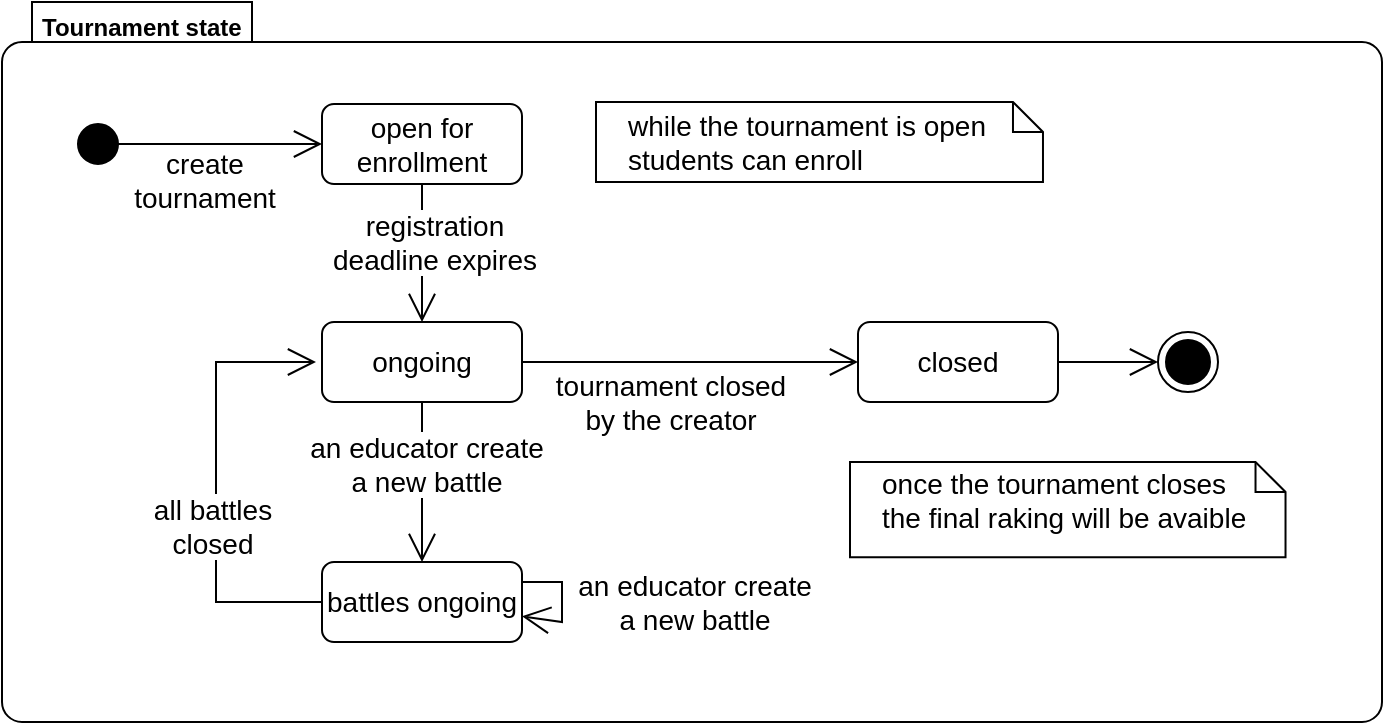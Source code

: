 <mxfile version="22.1.3" type="device" pages="3">
  <diagram id="prtHgNgQTEPvFCAcTncT" name="Tournament state">
    <mxGraphModel dx="1050" dy="574" grid="1" gridSize="10" guides="1" tooltips="1" connect="1" arrows="1" fold="1" page="1" pageScale="1" pageWidth="827" pageHeight="1169" math="0" shadow="0">
      <root>
        <mxCell id="0" />
        <mxCell id="1" parent="0" />
        <mxCell id="QzZqmg8NW2tzm4fwjNTK-6" value="&lt;b style=&quot;font-size: 13px;&quot;&gt;&lt;font style=&quot;font-size: 12px;&quot;&gt;Tournament state&lt;/font&gt;&lt;/b&gt;" style="shape=mxgraph.sysml.compState;align=left;verticalAlign=top;spacingTop=-3;spacingLeft=18;strokeWidth=1;recursiveResize=0;html=1;fontSize=14;" parent="1" vertex="1">
          <mxGeometry x="70" y="160" width="690" height="360" as="geometry" />
        </mxCell>
        <mxCell id="QzZqmg8NW2tzm4fwjNTK-7" value="" style="shape=ellipse;html=1;fillColor=strokeColor;verticalLabelPosition=bottom;labelBackgroundColor=#ffffff;verticalAlign=top;fontSize=14;" parent="QzZqmg8NW2tzm4fwjNTK-6" vertex="1">
          <mxGeometry x="38" y="61" width="20" height="20" as="geometry" />
        </mxCell>
        <mxCell id="QzZqmg8NW2tzm4fwjNTK-8" value="open for enrollment" style="strokeColor=inherit;fillColor=inherit;gradientColor=inherit;shape=rect;html=1;rounded=1;whiteSpace=wrap;align=center;fontSize=14;" parent="QzZqmg8NW2tzm4fwjNTK-6" vertex="1">
          <mxGeometry x="160" y="51" width="100" height="40" as="geometry" />
        </mxCell>
        <mxCell id="QzZqmg8NW2tzm4fwjNTK-9" value="closed" style="strokeColor=inherit;fillColor=inherit;gradientColor=inherit;shape=rect;html=1;rounded=1;whiteSpace=wrap;align=center;fontSize=14;" parent="QzZqmg8NW2tzm4fwjNTK-6" vertex="1">
          <mxGeometry x="428" y="160" width="100" height="40" as="geometry" />
        </mxCell>
        <mxCell id="QzZqmg8NW2tzm4fwjNTK-10" value="" style="strokeColor=inherit;fillColor=inherit;gradientColor=inherit;edgeStyle=none;html=1;endArrow=open;endSize=12;rounded=0;entryX=0;entryY=0.5;entryDx=0;entryDy=0;fontSize=14;" parent="QzZqmg8NW2tzm4fwjNTK-6" source="QzZqmg8NW2tzm4fwjNTK-7" target="QzZqmg8NW2tzm4fwjNTK-8" edge="1">
          <mxGeometry relative="1" as="geometry">
            <mxPoint x="152" y="65" as="targetPoint" />
          </mxGeometry>
        </mxCell>
        <mxCell id="QzZqmg8NW2tzm4fwjNTK-34" value="create&lt;br style=&quot;font-size: 14px;&quot;&gt;tournament" style="edgeLabel;html=1;align=center;verticalAlign=middle;resizable=0;points=[];fontSize=14;" parent="QzZqmg8NW2tzm4fwjNTK-10" vertex="1" connectable="0">
          <mxGeometry x="-0.413" y="-1" relative="1" as="geometry">
            <mxPoint x="13" y="17" as="offset" />
          </mxGeometry>
        </mxCell>
        <mxCell id="QzZqmg8NW2tzm4fwjNTK-11" value="" style="strokeColor=inherit;fillColor=inherit;gradientColor=inherit;edgeStyle=none;html=1;endArrow=open;endSize=12;rounded=0;fontSize=14;" parent="QzZqmg8NW2tzm4fwjNTK-6" source="QzZqmg8NW2tzm4fwjNTK-13" target="QzZqmg8NW2tzm4fwjNTK-9" edge="1">
          <mxGeometry relative="1" as="geometry" />
        </mxCell>
        <mxCell id="QzZqmg8NW2tzm4fwjNTK-38" value="tournament closed&lt;br style=&quot;font-size: 14px;&quot;&gt;by the creator" style="edgeLabel;html=1;align=center;verticalAlign=middle;resizable=0;points=[];fontSize=14;" parent="QzZqmg8NW2tzm4fwjNTK-11" vertex="1" connectable="0">
          <mxGeometry x="-0.3" y="-1" relative="1" as="geometry">
            <mxPoint x="15" y="19" as="offset" />
          </mxGeometry>
        </mxCell>
        <mxCell id="QzZqmg8NW2tzm4fwjNTK-13" value="ongoing" style="strokeColor=inherit;fillColor=inherit;gradientColor=inherit;shape=rect;html=1;rounded=1;whiteSpace=wrap;align=center;fontSize=14;" parent="QzZqmg8NW2tzm4fwjNTK-6" vertex="1">
          <mxGeometry x="160" y="160" width="100" height="40" as="geometry" />
        </mxCell>
        <mxCell id="QzZqmg8NW2tzm4fwjNTK-19" value="" style="strokeColor=inherit;fillColor=inherit;gradientColor=inherit;edgeStyle=none;html=1;endArrow=open;endSize=12;rounded=0;exitX=0.5;exitY=1;exitDx=0;exitDy=0;fontSize=14;" parent="QzZqmg8NW2tzm4fwjNTK-6" source="QzZqmg8NW2tzm4fwjNTK-8" target="QzZqmg8NW2tzm4fwjNTK-13" edge="1">
          <mxGeometry relative="1" as="geometry">
            <mxPoint x="211" y="145" as="sourcePoint" />
            <mxPoint x="411" y="145" as="targetPoint" />
          </mxGeometry>
        </mxCell>
        <mxCell id="QzZqmg8NW2tzm4fwjNTK-39" value="registration &lt;br style=&quot;font-size: 14px;&quot;&gt;deadline expires" style="edgeLabel;html=1;align=center;verticalAlign=middle;resizable=0;points=[];fontSize=14;" parent="QzZqmg8NW2tzm4fwjNTK-19" vertex="1" connectable="0">
          <mxGeometry x="-0.257" y="3" relative="1" as="geometry">
            <mxPoint x="3" y="3" as="offset" />
          </mxGeometry>
        </mxCell>
        <mxCell id="QzZqmg8NW2tzm4fwjNTK-28" value="" style="strokeColor=inherit;fillColor=inherit;gradientColor=inherit;edgeStyle=none;html=1;endArrow=open;endSize=12;rounded=0;exitX=1;exitY=0.5;exitDx=0;exitDy=0;entryX=0;entryY=0.5;entryDx=0;entryDy=0;fontSize=14;" parent="QzZqmg8NW2tzm4fwjNTK-6" source="QzZqmg8NW2tzm4fwjNTK-9" target="QzZqmg8NW2tzm4fwjNTK-3" edge="1">
          <mxGeometry relative="1" as="geometry">
            <mxPoint x="161" y="240" as="sourcePoint" />
            <mxPoint x="277" y="310" as="targetPoint" />
          </mxGeometry>
        </mxCell>
        <mxCell id="QzZqmg8NW2tzm4fwjNTK-3" value="" style="ellipse;html=1;shape=endState;fillColor=strokeColor;fontSize=14;" parent="QzZqmg8NW2tzm4fwjNTK-6" vertex="1">
          <mxGeometry x="578" y="165" width="30" height="30" as="geometry" />
        </mxCell>
        <mxCell id="QzZqmg8NW2tzm4fwjNTK-41" value="" style="group;fontSize=14;" parent="QzZqmg8NW2tzm4fwjNTK-6" vertex="1" connectable="0">
          <mxGeometry x="297" y="50" width="273" height="45" as="geometry" />
        </mxCell>
        <mxCell id="QzZqmg8NW2tzm4fwjNTK-35" value="&lt;div style=&quot;font-size: 14px;&quot;&gt;&lt;br style=&quot;font-size: 14px;&quot;&gt;&lt;/div&gt;" style="shape=note;html=1;size=15;spacingLeft=5;align=left;html=1;overflow=fill;whiteSpace=wrap;align=center;fontSize=14;" parent="QzZqmg8NW2tzm4fwjNTK-41" vertex="1">
          <mxGeometry width="223.49" height="40.003" as="geometry" />
        </mxCell>
        <mxCell id="QzZqmg8NW2tzm4fwjNTK-40" value="while the tournament is open &lt;br style=&quot;font-size: 14px;&quot;&gt;students can enroll" style="text;html=1;align=left;verticalAlign=middle;resizable=0;points=[];autosize=1;strokeColor=none;fillColor=none;fontSize=14;" parent="QzZqmg8NW2tzm4fwjNTK-41" vertex="1">
          <mxGeometry x="14.222" y="-5.002" width="200" height="50" as="geometry" />
        </mxCell>
        <mxCell id="QzZqmg8NW2tzm4fwjNTK-257" value="battles ongoing" style="strokeColor=inherit;fillColor=inherit;gradientColor=inherit;shape=rect;html=1;rounded=1;whiteSpace=wrap;align=center;fontSize=14;" parent="QzZqmg8NW2tzm4fwjNTK-6" vertex="1">
          <mxGeometry x="160" y="280" width="100" height="40" as="geometry" />
        </mxCell>
        <mxCell id="QzZqmg8NW2tzm4fwjNTK-253" value="" style="strokeColor=inherit;fillColor=inherit;gradientColor=inherit;edgeStyle=none;html=1;endArrow=open;endSize=12;rounded=0;fontSize=14;" parent="QzZqmg8NW2tzm4fwjNTK-6" source="QzZqmg8NW2tzm4fwjNTK-13" target="QzZqmg8NW2tzm4fwjNTK-257" edge="1">
          <mxGeometry relative="1" as="geometry">
            <mxPoint x="368" y="150" as="sourcePoint" />
            <mxPoint x="373.614" y="231.0" as="targetPoint" />
          </mxGeometry>
        </mxCell>
        <mxCell id="QzZqmg8NW2tzm4fwjNTK-254" value="an educator create&lt;br style=&quot;font-size: 14px;&quot;&gt;a new battle" style="edgeLabel;html=1;align=center;verticalAlign=middle;resizable=0;points=[];fontSize=14;" parent="QzZqmg8NW2tzm4fwjNTK-253" vertex="1" connectable="0">
          <mxGeometry x="-0.257" y="3" relative="1" as="geometry">
            <mxPoint x="-1" y="1" as="offset" />
          </mxGeometry>
        </mxCell>
        <mxCell id="QzZqmg8NW2tzm4fwjNTK-258" value="" style="strokeColor=inherit;fillColor=inherit;gradientColor=inherit;edgeStyle=orthogonalEdgeStyle;html=1;endArrow=open;endSize=12;rounded=0;exitX=0;exitY=0.5;exitDx=0;exitDy=0;fontSize=14;" parent="QzZqmg8NW2tzm4fwjNTK-6" source="QzZqmg8NW2tzm4fwjNTK-257" edge="1">
          <mxGeometry relative="1" as="geometry">
            <mxPoint x="257" y="238" as="sourcePoint" />
            <mxPoint x="157" y="180" as="targetPoint" />
            <Array as="points">
              <mxPoint x="107" y="300" />
              <mxPoint x="107" y="180" />
              <mxPoint x="157" y="180" />
            </Array>
          </mxGeometry>
        </mxCell>
        <mxCell id="QzZqmg8NW2tzm4fwjNTK-259" value="all battles &lt;br style=&quot;font-size: 14px;&quot;&gt;closed" style="edgeLabel;html=1;align=center;verticalAlign=middle;resizable=0;points=[];fontSize=14;" parent="QzZqmg8NW2tzm4fwjNTK-258" vertex="1" connectable="0">
          <mxGeometry x="-0.257" y="3" relative="1" as="geometry">
            <mxPoint x="1" y="-8" as="offset" />
          </mxGeometry>
        </mxCell>
        <mxCell id="QzZqmg8NW2tzm4fwjNTK-261" value="" style="strokeColor=inherit;fillColor=inherit;gradientColor=inherit;edgeStyle=none;html=1;endArrow=open;endSize=12;rounded=0;exitX=1;exitY=0.25;exitDx=0;exitDy=0;fontSize=14;" parent="QzZqmg8NW2tzm4fwjNTK-6" source="QzZqmg8NW2tzm4fwjNTK-257" target="QzZqmg8NW2tzm4fwjNTK-257" edge="1">
          <mxGeometry relative="1" as="geometry">
            <mxPoint x="220" y="210" as="sourcePoint" />
            <mxPoint x="220" y="290" as="targetPoint" />
          </mxGeometry>
        </mxCell>
        <mxCell id="QzZqmg8NW2tzm4fwjNTK-262" value="an educator create&lt;br style=&quot;font-size: 14px;&quot;&gt;a new battle" style="edgeLabel;html=1;align=center;verticalAlign=middle;resizable=0;points=[];fontSize=14;" parent="QzZqmg8NW2tzm4fwjNTK-261" vertex="1" connectable="0">
          <mxGeometry x="-0.257" y="3" relative="1" as="geometry">
            <mxPoint x="63" y="7" as="offset" />
          </mxGeometry>
        </mxCell>
        <mxCell id="QzZqmg8NW2tzm4fwjNTK-263" value="" style="group;fontSize=14;" parent="QzZqmg8NW2tzm4fwjNTK-6" vertex="1" connectable="0">
          <mxGeometry x="424" y="230" width="266" height="53.57" as="geometry" />
        </mxCell>
        <mxCell id="QzZqmg8NW2tzm4fwjNTK-264" value="&lt;div style=&quot;font-size: 14px;&quot;&gt;&lt;br style=&quot;font-size: 14px;&quot;&gt;&lt;/div&gt;" style="shape=note;html=1;size=15;spacingLeft=5;align=left;html=1;overflow=fill;whiteSpace=wrap;align=center;fontSize=14;" parent="QzZqmg8NW2tzm4fwjNTK-263" vertex="1">
          <mxGeometry width="217.76" height="47.621" as="geometry" />
        </mxCell>
        <mxCell id="QzZqmg8NW2tzm4fwjNTK-265" value="once the tournament closes&lt;br style=&quot;font-size: 14px;&quot;&gt;the final raking will be avaible" style="text;html=1;align=left;verticalAlign=middle;resizable=0;points=[];autosize=1;strokeColor=none;fillColor=none;fontSize=14;" parent="QzZqmg8NW2tzm4fwjNTK-263" vertex="1">
          <mxGeometry x="13.857" y="-5.954" width="210" height="50" as="geometry" />
        </mxCell>
      </root>
    </mxGraphModel>
  </diagram>
  <diagram id="L0W9DJLGTUrZlmKfwZZK" name="Battle state">
    <mxGraphModel dx="1050" dy="574" grid="1" gridSize="10" guides="1" tooltips="1" connect="1" arrows="1" fold="1" page="1" pageScale="1" pageWidth="827" pageHeight="1169" math="0" shadow="0">
      <root>
        <mxCell id="0" />
        <mxCell id="1" parent="0" />
        <mxCell id="1IutzrgHYRoky5YD23-f-1" value="&lt;b style=&quot;font-size: 14px;&quot;&gt;&lt;font style=&quot;font-size: 14px;&quot;&gt;Battle state&lt;/font&gt;&lt;/b&gt;" style="shape=mxgraph.sysml.compState;align=left;verticalAlign=top;spacingTop=-3;spacingLeft=18;strokeWidth=1;recursiveResize=0;html=1;fontSize=14;" parent="1" vertex="1">
          <mxGeometry x="177" y="145" width="841" height="615" as="geometry" />
        </mxCell>
        <mxCell id="1IutzrgHYRoky5YD23-f-2" value="" style="shape=ellipse;html=1;fillColor=strokeColor;verticalLabelPosition=bottom;labelBackgroundColor=#ffffff;verticalAlign=top;fontSize=14;" parent="1IutzrgHYRoky5YD23-f-1" vertex="1">
          <mxGeometry x="30" y="145" width="20" height="20" as="geometry" />
        </mxCell>
        <mxCell id="1IutzrgHYRoky5YD23-f-3" value="open for enrollment" style="strokeColor=inherit;fillColor=inherit;gradientColor=inherit;shape=rect;html=1;rounded=1;whiteSpace=wrap;align=center;fontSize=14;" parent="1IutzrgHYRoky5YD23-f-1" vertex="1">
          <mxGeometry x="126" y="135" width="100" height="40" as="geometry" />
        </mxCell>
        <mxCell id="1IutzrgHYRoky5YD23-f-4" value="submissions closed" style="strokeColor=inherit;fillColor=inherit;gradientColor=inherit;shape=rect;html=1;rounded=1;whiteSpace=wrap;align=center;fontSize=14;" parent="1IutzrgHYRoky5YD23-f-1" vertex="1">
          <mxGeometry x="623.92" y="244" width="100" height="40" as="geometry" />
        </mxCell>
        <mxCell id="1IutzrgHYRoky5YD23-f-5" value="" style="strokeColor=inherit;fillColor=inherit;gradientColor=inherit;edgeStyle=none;html=1;endArrow=open;endSize=12;rounded=0;fontSize=14;" parent="1IutzrgHYRoky5YD23-f-1" source="1IutzrgHYRoky5YD23-f-2" target="1IutzrgHYRoky5YD23-f-3" edge="1">
          <mxGeometry relative="1" as="geometry" />
        </mxCell>
        <mxCell id="1IutzrgHYRoky5YD23-f-6" value="create&lt;br style=&quot;font-size: 14px;&quot;&gt;battle" style="edgeLabel;html=1;align=center;verticalAlign=middle;resizable=0;points=[];fontSize=14;" parent="1IutzrgHYRoky5YD23-f-5" vertex="1" connectable="0">
          <mxGeometry x="-0.413" y="-1" relative="1" as="geometry">
            <mxPoint x="13" y="17" as="offset" />
          </mxGeometry>
        </mxCell>
        <mxCell id="1IutzrgHYRoky5YD23-f-7" value="" style="strokeColor=inherit;fillColor=inherit;gradientColor=inherit;edgeStyle=none;html=1;endArrow=open;endSize=12;rounded=0;fontSize=14;" parent="1IutzrgHYRoky5YD23-f-1" source="1IutzrgHYRoky5YD23-f-9" target="1IutzrgHYRoky5YD23-f-4" edge="1">
          <mxGeometry relative="1" as="geometry" />
        </mxCell>
        <mxCell id="1IutzrgHYRoky5YD23-f-8" value="final submission&lt;br style=&quot;font-size: 14px;&quot;&gt;deadline expires" style="edgeLabel;html=1;align=center;verticalAlign=middle;resizable=0;points=[];fontSize=14;" parent="1IutzrgHYRoky5YD23-f-7" vertex="1" connectable="0">
          <mxGeometry x="-0.3" y="-1" relative="1" as="geometry">
            <mxPoint x="10" y="19" as="offset" />
          </mxGeometry>
        </mxCell>
        <mxCell id="1IutzrgHYRoky5YD23-f-9" value="ongoing" style="strokeColor=inherit;fillColor=inherit;gradientColor=inherit;shape=rect;html=1;rounded=1;whiteSpace=wrap;align=center;fontSize=14;" parent="1IutzrgHYRoky5YD23-f-1" vertex="1">
          <mxGeometry x="379.92" y="244" width="100" height="40" as="geometry" />
        </mxCell>
        <mxCell id="1IutzrgHYRoky5YD23-f-10" value="" style="strokeColor=inherit;fillColor=inherit;gradientColor=inherit;edgeStyle=none;html=1;endArrow=open;endSize=12;rounded=0;exitX=1;exitY=0.5;exitDx=0;exitDy=0;entryX=0;entryY=0.5;entryDx=0;entryDy=0;fontSize=14;" parent="1IutzrgHYRoky5YD23-f-1" source="1IutzrgHYRoky5YD23-f-3" target="1IutzrgHYRoky5YD23-f-31" edge="1">
          <mxGeometry relative="1" as="geometry">
            <mxPoint x="210" y="165" as="sourcePoint" />
            <mxPoint x="410" y="165" as="targetPoint" />
          </mxGeometry>
        </mxCell>
        <mxCell id="1IutzrgHYRoky5YD23-f-11" value="registration &lt;br style=&quot;font-size: 14px;&quot;&gt;deadline&lt;br style=&quot;font-size: 14px;&quot;&gt;expires" style="edgeLabel;html=1;align=center;verticalAlign=middle;resizable=0;points=[];fontSize=14;" parent="1IutzrgHYRoky5YD23-f-10" vertex="1" connectable="0">
          <mxGeometry x="-0.257" y="3" relative="1" as="geometry">
            <mxPoint x="3" y="29" as="offset" />
          </mxGeometry>
        </mxCell>
        <mxCell id="1IutzrgHYRoky5YD23-f-12" value="" style="strokeColor=inherit;fillColor=inherit;gradientColor=inherit;edgeStyle=none;html=1;endArrow=open;endSize=12;rounded=0;exitX=1;exitY=0.5;exitDx=0;exitDy=0;entryX=0;entryY=0.5;entryDx=0;entryDy=0;fontSize=14;" parent="1IutzrgHYRoky5YD23-f-1" source="1IutzrgHYRoky5YD23-f-25" target="1IutzrgHYRoky5YD23-f-13" edge="1">
          <mxGeometry relative="1" as="geometry">
            <mxPoint x="320.92" y="193" as="sourcePoint" />
            <mxPoint x="436.92" y="263" as="targetPoint" />
          </mxGeometry>
        </mxCell>
        <mxCell id="1IutzrgHYRoky5YD23-f-13" value="" style="ellipse;html=1;shape=endState;fillColor=strokeColor;fontSize=14;" parent="1IutzrgHYRoky5YD23-f-1" vertex="1">
          <mxGeometry x="771" y="536" width="30" height="30" as="geometry" />
        </mxCell>
        <mxCell id="1IutzrgHYRoky5YD23-f-14" value="" style="group;fontSize=14;" parent="1IutzrgHYRoky5YD23-f-1" vertex="1" connectable="0">
          <mxGeometry x="86" y="62" width="314" height="48" as="geometry" />
        </mxCell>
        <mxCell id="1IutzrgHYRoky5YD23-f-15" value="&lt;div style=&quot;font-size: 14px;&quot;&gt;&lt;br style=&quot;font-size: 14px;&quot;&gt;&lt;/div&gt;" style="shape=note;html=1;size=15;spacingLeft=5;align=left;html=1;overflow=fill;whiteSpace=wrap;align=center;container=0;fontSize=14;" parent="1IutzrgHYRoky5YD23-f-14" vertex="1">
          <mxGeometry width="248.803" height="47.682" as="geometry" />
        </mxCell>
        <mxCell id="1IutzrgHYRoky5YD23-f-16" value="while the battle is open students &lt;br style=&quot;font-size: 14px;&quot;&gt;can enroll into it by forming teams" style="text;html=1;align=left;verticalAlign=middle;resizable=1;points=[];autosize=1;strokeColor=none;fillColor=none;container=0;movable=1;rotatable=1;deletable=1;editable=1;locked=0;connectable=1;fontSize=14;" parent="1IutzrgHYRoky5YD23-f-14" vertex="1">
          <mxGeometry x="7.593" y="0.318" width="281.895" height="47.682" as="geometry" />
        </mxCell>
        <mxCell id="1IutzrgHYRoky5YD23-f-17" value="" style="group;fontSize=14;" parent="1IutzrgHYRoky5YD23-f-1" vertex="1" connectable="0">
          <mxGeometry x="34" y="290" width="270" height="90" as="geometry" />
        </mxCell>
        <mxCell id="1IutzrgHYRoky5YD23-f-18" value="&lt;div style=&quot;font-size: 14px;&quot;&gt;&lt;br style=&quot;font-size: 14px;&quot;&gt;&lt;/div&gt;" style="shape=note;html=1;size=15;spacingLeft=5;align=left;html=1;overflow=fill;whiteSpace=wrap;align=center;container=0;fontSize=14;" parent="1IutzrgHYRoky5YD23-f-17" vertex="1">
          <mxGeometry width="220" height="90" as="geometry" />
        </mxCell>
        <mxCell id="1IutzrgHYRoky5YD23-f-19" value="while the battle is ongoing &lt;br&gt;students can submit their &lt;br&gt;solution&amp;nbsp;as many &lt;br style=&quot;font-size: 14px;&quot;&gt;times as they want" style="text;html=1;align=left;verticalAlign=middle;resizable=1;points=[];autosize=1;strokeColor=none;fillColor=none;container=0;movable=1;rotatable=1;deletable=1;editable=1;locked=0;connectable=1;fontSize=14;" parent="1IutzrgHYRoky5YD23-f-17" vertex="1">
          <mxGeometry x="10" y="5" width="180" height="80" as="geometry" />
        </mxCell>
        <mxCell id="1IutzrgHYRoky5YD23-f-20" value="automatic evaluation" style="strokeColor=inherit;fillColor=inherit;gradientColor=inherit;shape=rect;html=1;rounded=1;whiteSpace=wrap;align=center;fontSize=14;" parent="1IutzrgHYRoky5YD23-f-1" vertex="1">
          <mxGeometry x="378.92" y="384" width="100" height="40" as="geometry" />
        </mxCell>
        <mxCell id="1IutzrgHYRoky5YD23-f-21" value="" style="strokeColor=inherit;fillColor=inherit;gradientColor=inherit;edgeStyle=none;html=1;endArrow=open;endSize=12;rounded=0;exitX=0.5;exitY=1;exitDx=0;exitDy=0;fontSize=14;" parent="1IutzrgHYRoky5YD23-f-1" source="1IutzrgHYRoky5YD23-f-9" target="1IutzrgHYRoky5YD23-f-20" edge="1">
          <mxGeometry relative="1" as="geometry">
            <mxPoint x="238.92" y="93" as="sourcePoint" />
            <mxPoint x="325.92" y="93" as="targetPoint" />
          </mxGeometry>
        </mxCell>
        <mxCell id="1IutzrgHYRoky5YD23-f-22" value="new push on a &lt;br style=&quot;font-size: 14px;&quot;&gt;GitHub repository &lt;br style=&quot;font-size: 14px;&quot;&gt;of a team" style="edgeLabel;html=1;align=center;verticalAlign=middle;resizable=0;points=[];fontSize=14;" parent="1IutzrgHYRoky5YD23-f-21" vertex="1" connectable="0">
          <mxGeometry x="-0.19" y="-1" relative="1" as="geometry">
            <mxPoint as="offset" />
          </mxGeometry>
        </mxCell>
        <mxCell id="1IutzrgHYRoky5YD23-f-23" value="" style="strokeColor=inherit;fillColor=inherit;gradientColor=inherit;edgeStyle=orthogonalEdgeStyle;html=1;endArrow=open;endSize=12;rounded=0;exitX=0;exitY=0.5;exitDx=0;exitDy=0;entryX=0;entryY=0.5;entryDx=0;entryDy=0;fontSize=14;" parent="1IutzrgHYRoky5YD23-f-1" source="1IutzrgHYRoky5YD23-f-20" target="1IutzrgHYRoky5YD23-f-9" edge="1">
          <mxGeometry relative="1" as="geometry">
            <mxPoint x="738.92" y="223" as="sourcePoint" />
            <mxPoint x="738.92" y="353" as="targetPoint" />
            <Array as="points">
              <mxPoint x="340" y="404" />
              <mxPoint x="340" y="264" />
            </Array>
          </mxGeometry>
        </mxCell>
        <mxCell id="1IutzrgHYRoky5YD23-f-24" value="ranking &lt;br style=&quot;font-size: 14px;&quot;&gt;updated" style="edgeLabel;html=1;align=center;verticalAlign=middle;resizable=0;points=[];fontSize=14;" parent="1IutzrgHYRoky5YD23-f-23" vertex="1" connectable="0">
          <mxGeometry x="-0.19" y="-1" relative="1" as="geometry">
            <mxPoint x="-1" as="offset" />
          </mxGeometry>
        </mxCell>
        <mxCell id="1IutzrgHYRoky5YD23-f-25" value="closed" style="strokeColor=inherit;fillColor=inherit;gradientColor=inherit;shape=rect;html=1;rounded=1;whiteSpace=wrap;align=center;fontSize=14;" parent="1IutzrgHYRoky5YD23-f-1" vertex="1">
          <mxGeometry x="627.92" y="531" width="100" height="40" as="geometry" />
        </mxCell>
        <mxCell id="1IutzrgHYRoky5YD23-f-26" value="manual evaluation" style="strokeColor=inherit;fillColor=inherit;gradientColor=inherit;shape=rect;html=1;rounded=1;whiteSpace=wrap;align=center;fontSize=14;" parent="1IutzrgHYRoky5YD23-f-1" vertex="1">
          <mxGeometry x="629.92" y="381" width="90" height="40" as="geometry" />
        </mxCell>
        <mxCell id="1IutzrgHYRoky5YD23-f-27" value="" style="strokeColor=inherit;fillColor=inherit;gradientColor=inherit;edgeStyle=none;html=1;endArrow=open;endSize=12;rounded=0;entryX=0.5;entryY=0;entryDx=0;entryDy=0;fontSize=14;" parent="1IutzrgHYRoky5YD23-f-1" source="1IutzrgHYRoky5YD23-f-4" target="1IutzrgHYRoky5YD23-f-26" edge="1">
          <mxGeometry relative="1" as="geometry">
            <mxPoint x="1018.92" y="213" as="sourcePoint" />
            <mxPoint x="1098.92" y="213" as="targetPoint" />
          </mxGeometry>
        </mxCell>
        <mxCell id="1IutzrgHYRoky5YD23-f-28" value="consolidation&lt;br style=&quot;font-size: 14px;&quot;&gt;stage open" style="edgeLabel;html=1;align=center;verticalAlign=middle;resizable=0;points=[];fontSize=14;" parent="1IutzrgHYRoky5YD23-f-27" vertex="1" connectable="0">
          <mxGeometry x="-0.086" y="3" relative="1" as="geometry">
            <mxPoint x="-3" y="-6" as="offset" />
          </mxGeometry>
        </mxCell>
        <mxCell id="1IutzrgHYRoky5YD23-f-29" value="" style="strokeColor=inherit;fillColor=inherit;gradientColor=inherit;edgeStyle=none;html=1;endArrow=open;endSize=12;rounded=0;fontSize=14;" parent="1IutzrgHYRoky5YD23-f-1" source="1IutzrgHYRoky5YD23-f-26" target="1IutzrgHYRoky5YD23-f-25" edge="1">
          <mxGeometry relative="1" as="geometry">
            <mxPoint x="920.92" y="263" as="sourcePoint" />
            <mxPoint x="1000.92" y="263" as="targetPoint" />
          </mxGeometry>
        </mxCell>
        <mxCell id="1IutzrgHYRoky5YD23-f-30" value="consolidation stage &lt;br style=&quot;font-size: 14px;&quot;&gt;closed by the educator" style="edgeLabel;html=1;align=center;verticalAlign=middle;resizable=0;points=[];fontSize=14;" parent="1IutzrgHYRoky5YD23-f-29" vertex="1" connectable="0">
          <mxGeometry x="0.039" y="1" relative="1" as="geometry">
            <mxPoint x="-5" y="-6" as="offset" />
          </mxGeometry>
        </mxCell>
        <mxCell id="1IutzrgHYRoky5YD23-f-31" value="GitHub repository created" style="strokeColor=inherit;fillColor=inherit;gradientColor=inherit;shape=rect;html=1;rounded=1;whiteSpace=wrap;align=center;fontSize=14;" parent="1IutzrgHYRoky5YD23-f-1" vertex="1">
          <mxGeometry x="353" y="135" width="150" height="40" as="geometry" />
        </mxCell>
        <mxCell id="1IutzrgHYRoky5YD23-f-32" value="" style="strokeColor=inherit;fillColor=inherit;gradientColor=inherit;edgeStyle=none;html=1;endArrow=open;endSize=12;rounded=0;exitX=0.5;exitY=1;exitDx=0;exitDy=0;fontSize=14;" parent="1IutzrgHYRoky5YD23-f-1" source="1IutzrgHYRoky5YD23-f-31" target="1IutzrgHYRoky5YD23-f-9" edge="1">
          <mxGeometry relative="1" as="geometry">
            <mxPoint x="430" y="271" as="sourcePoint" />
            <mxPoint x="560" y="271" as="targetPoint" />
          </mxGeometry>
        </mxCell>
        <mxCell id="1IutzrgHYRoky5YD23-f-33" value="" style="group;fontSize=14;" parent="1IutzrgHYRoky5YD23-f-1" vertex="1" connectable="0">
          <mxGeometry x="241" y="525" width="308" height="60" as="geometry" />
        </mxCell>
        <mxCell id="1IutzrgHYRoky5YD23-f-34" value="" style="group;fontSize=14;" parent="1IutzrgHYRoky5YD23-f-33" vertex="1" connectable="0">
          <mxGeometry width="308" height="60" as="geometry" />
        </mxCell>
        <mxCell id="1IutzrgHYRoky5YD23-f-35" value="" style="group;fontSize=14;" parent="1IutzrgHYRoky5YD23-f-34" vertex="1" connectable="0">
          <mxGeometry width="308" height="47.595" as="geometry" />
        </mxCell>
        <mxCell id="1IutzrgHYRoky5YD23-f-36" value="&lt;div style=&quot;font-size: 14px;&quot;&gt;&lt;br style=&quot;font-size: 14px;&quot;&gt;&lt;/div&gt;" style="shape=note;html=1;size=15;spacingLeft=5;align=left;html=1;overflow=fill;whiteSpace=wrap;align=center;container=0;fontSize=14;" parent="1IutzrgHYRoky5YD23-f-35" vertex="1">
          <mxGeometry width="260.615" height="45.57" as="geometry" />
        </mxCell>
        <mxCell id="1IutzrgHYRoky5YD23-f-37" value="once the battle is closed, then the &lt;br style=&quot;font-size: 14px;&quot;&gt;final rank is available" style="text;html=1;align=left;verticalAlign=middle;resizable=1;points=[];autosize=1;strokeColor=none;fillColor=none;container=0;movable=1;rotatable=1;deletable=1;editable=1;locked=0;connectable=1;fontSize=14;" parent="1IutzrgHYRoky5YD23-f-35" vertex="1">
          <mxGeometry x="11.846" y="-2.405" width="272.462" height="50.0" as="geometry" />
        </mxCell>
      </root>
    </mxGraphModel>
  </diagram>
  <diagram id="VGNdj7gU6Lu7dtuCTztt" name="Team state">
    <mxGraphModel dx="1050" dy="574" grid="1" gridSize="10" guides="1" tooltips="1" connect="1" arrows="1" fold="1" page="1" pageScale="1" pageWidth="827" pageHeight="1169" math="0" shadow="0">
      <root>
        <mxCell id="0" />
        <mxCell id="1" parent="0" />
        <mxCell id="yn-o7t3Jd1Tox3lvb3To-1" value="&lt;b style=&quot;font-size: 14px;&quot;&gt;&lt;font style=&quot;font-size: 14px;&quot;&gt;Team state&lt;/font&gt;&lt;/b&gt;" style="shape=mxgraph.sysml.compState;align=left;verticalAlign=top;spacingTop=-3;spacingLeft=18;strokeWidth=1;recursiveResize=0;html=1;fontSize=14;" parent="1" vertex="1">
          <mxGeometry x="153" y="124" width="892" height="530" as="geometry" />
        </mxCell>
        <mxCell id="yn-o7t3Jd1Tox3lvb3To-2" value="" style="shape=ellipse;html=1;fillColor=strokeColor;verticalLabelPosition=bottom;labelBackgroundColor=#ffffff;verticalAlign=top;fontSize=14;" parent="yn-o7t3Jd1Tox3lvb3To-1" vertex="1">
          <mxGeometry x="30" y="245" width="20" height="20" as="geometry" />
        </mxCell>
        <mxCell id="yn-o7t3Jd1Tox3lvb3To-3" value="waiting for response" style="strokeColor=inherit;fillColor=inherit;gradientColor=inherit;shape=rect;html=1;rounded=1;whiteSpace=wrap;align=center;fontSize=14;" parent="yn-o7t3Jd1Tox3lvb3To-1" vertex="1">
          <mxGeometry x="274" y="121" width="100" height="40" as="geometry" />
        </mxCell>
        <mxCell id="yn-o7t3Jd1Tox3lvb3To-4" value="" style="strokeColor=inherit;fillColor=inherit;gradientColor=inherit;edgeStyle=none;html=1;endArrow=open;endSize=12;rounded=0;entryX=0;entryY=0.5;entryDx=0;entryDy=0;fontSize=14;" parent="yn-o7t3Jd1Tox3lvb3To-1" source="yn-o7t3Jd1Tox3lvb3To-2" target="yn-o7t3Jd1Tox3lvb3To-16" edge="1">
          <mxGeometry relative="1" as="geometry">
            <mxPoint x="140" y="251" as="targetPoint" />
          </mxGeometry>
        </mxCell>
        <mxCell id="yn-o7t3Jd1Tox3lvb3To-5" value="create team" style="edgeLabel;html=1;align=center;verticalAlign=middle;resizable=0;points=[];fontSize=14;" parent="yn-o7t3Jd1Tox3lvb3To-4" vertex="1" connectable="0">
          <mxGeometry x="0.201" y="-1" relative="1" as="geometry">
            <mxPoint x="-15" y="11" as="offset" />
          </mxGeometry>
        </mxCell>
        <mxCell id="yn-o7t3Jd1Tox3lvb3To-6" value="&lt;font style=&quot;font-size: 14px;&quot;&gt;team complete&lt;/font&gt;" style="strokeColor=inherit;fillColor=inherit;gradientColor=inherit;shape=rect;html=1;rounded=1;whiteSpace=wrap;align=center;fontSize=14;" parent="yn-o7t3Jd1Tox3lvb3To-1" vertex="1">
          <mxGeometry x="612" y="70" width="110" height="40" as="geometry" />
        </mxCell>
        <mxCell id="yn-o7t3Jd1Tox3lvb3To-7" value="" style="ellipse;html=1;shape=endState;fillColor=strokeColor;fontSize=14;" parent="yn-o7t3Jd1Tox3lvb3To-1" vertex="1">
          <mxGeometry x="770" y="75" width="30" height="30" as="geometry" />
        </mxCell>
        <mxCell id="yn-o7t3Jd1Tox3lvb3To-8" value="" style="html=1;elbow=vertical;align=left;endArrow=open;rounded=0;labelBackgroundColor=none;verticalAlign=bottom;endSize=12;entryX=0.5;entryY=0;entryDx=0;entryDy=0;exitX=1;exitY=0.5;exitDx=0;exitDy=0;fontSize=14;edgeStyle=orthogonalEdgeStyle;" parent="yn-o7t3Jd1Tox3lvb3To-1" source="yn-o7t3Jd1Tox3lvb3To-3" target="yn-o7t3Jd1Tox3lvb3To-13" edge="1">
          <mxGeometry relative="1" as="geometry">
            <mxPoint x="603.62" y="427.52" as="targetPoint" />
            <mxPoint x="425.081" y="335.0" as="sourcePoint" />
          </mxGeometry>
        </mxCell>
        <mxCell id="yn-o7t3Jd1Tox3lvb3To-9" value="battle registration &lt;br style=&quot;font-size: 14px;&quot;&gt;deadline expires" style="edgeLabel;html=1;align=center;verticalAlign=middle;resizable=0;points=[];fontSize=14;" parent="yn-o7t3Jd1Tox3lvb3To-8" vertex="1" connectable="0">
          <mxGeometry x="0.119" relative="1" as="geometry">
            <mxPoint y="13" as="offset" />
          </mxGeometry>
        </mxCell>
        <mxCell id="yn-o7t3Jd1Tox3lvb3To-10" value="" style="strokeColor=inherit;fillColor=inherit;gradientColor=inherit;edgeStyle=none;html=1;endArrow=open;endSize=12;rounded=0;exitX=1;exitY=0.5;exitDx=0;exitDy=0;entryX=0;entryY=0.5;entryDx=0;entryDy=0;fontSize=14;" parent="yn-o7t3Jd1Tox3lvb3To-1" source="yn-o7t3Jd1Tox3lvb3To-6" target="yn-o7t3Jd1Tox3lvb3To-7" edge="1">
          <mxGeometry relative="1" as="geometry">
            <mxPoint x="659.62" y="300" as="sourcePoint" />
            <mxPoint x="660.62" y="368" as="targetPoint" />
          </mxGeometry>
        </mxCell>
        <mxCell id="yn-o7t3Jd1Tox3lvb3To-11" value="" style="html=1;elbow=vertical;align=right;endArrow=open;rounded=0;labelBackgroundColor=none;endSize=12;edgeStyle=orthogonalEdgeStyle;exitX=0.5;exitY=1;exitDx=0;exitDy=0;entryX=0;entryY=0.5;entryDx=0;entryDy=0;fontSize=14;" parent="yn-o7t3Jd1Tox3lvb3To-1" source="yn-o7t3Jd1Tox3lvb3To-16" target="yn-o7t3Jd1Tox3lvb3To-26" edge="1">
          <mxGeometry relative="1" as="geometry">
            <mxPoint x="599.12" y="221.0" as="targetPoint" />
            <mxPoint x="482.62" y="211" as="sourcePoint" />
          </mxGeometry>
        </mxCell>
        <mxCell id="yn-o7t3Jd1Tox3lvb3To-12" value="creator eliminate &lt;br style=&quot;font-size: 14px;&quot;&gt;the team" style="edgeLabel;html=1;align=center;verticalAlign=middle;resizable=0;points=[];fontSize=14;" parent="yn-o7t3Jd1Tox3lvb3To-11" vertex="1" connectable="0">
          <mxGeometry x="0.455" y="-1" relative="1" as="geometry">
            <mxPoint x="-42" y="17" as="offset" />
          </mxGeometry>
        </mxCell>
        <mxCell id="yn-o7t3Jd1Tox3lvb3To-13" value="team formation closed" style="strokeColor=inherit;fillColor=inherit;gradientColor=inherit;shape=rect;html=1;rounded=1;whiteSpace=wrap;align=center;fontSize=14;" parent="yn-o7t3Jd1Tox3lvb3To-1" vertex="1">
          <mxGeometry x="390" y="317" width="120" height="40" as="geometry" />
        </mxCell>
        <mxCell id="yn-o7t3Jd1Tox3lvb3To-14" value="" style="edgeStyle=elbowEdgeStyle;html=1;elbow=horizontal;align=right;verticalAlign=bottom;rounded=0;labelBackgroundColor=none;endArrow=open;endSize=12;exitX=0.5;exitY=0;exitDx=0;exitDy=0;entryX=0;entryY=0.5;entryDx=0;entryDy=0;fontSize=14;" parent="yn-o7t3Jd1Tox3lvb3To-1" source="yn-o7t3Jd1Tox3lvb3To-16" target="yn-o7t3Jd1Tox3lvb3To-3" edge="1">
          <mxGeometry relative="1" as="geometry">
            <mxPoint x="155" y="236" as="sourcePoint" />
            <mxPoint x="277.38" y="141" as="targetPoint" />
            <Array as="points">
              <mxPoint x="190" y="190" />
            </Array>
          </mxGeometry>
        </mxCell>
        <mxCell id="yn-o7t3Jd1Tox3lvb3To-15" value="creator sends&lt;br style=&quot;font-size: 14px;&quot;&gt;invitations" style="edgeLabel;html=1;align=center;verticalAlign=middle;resizable=0;points=[];fontSize=14;" parent="yn-o7t3Jd1Tox3lvb3To-14" vertex="1" connectable="0">
          <mxGeometry x="0.656" relative="1" as="geometry">
            <mxPoint x="-53" y="40" as="offset" />
          </mxGeometry>
        </mxCell>
        <mxCell id="yn-o7t3Jd1Tox3lvb3To-16" value="team formation opens" style="strokeColor=inherit;fillColor=inherit;gradientColor=inherit;shape=rect;html=1;rounded=1;whiteSpace=wrap;align=center;fontSize=14;" parent="yn-o7t3Jd1Tox3lvb3To-1" vertex="1">
          <mxGeometry x="140" y="231" width="130" height="49" as="geometry" />
        </mxCell>
        <mxCell id="yn-o7t3Jd1Tox3lvb3To-17" value="" style="html=1;elbow=vertical;align=left;endArrow=open;rounded=0;labelBackgroundColor=none;verticalAlign=bottom;endSize=12;exitX=0.5;exitY=0;exitDx=0;exitDy=0;fontSize=14;" parent="yn-o7t3Jd1Tox3lvb3To-1" source="yn-o7t3Jd1Tox3lvb3To-3" target="yn-o7t3Jd1Tox3lvb3To-6" edge="1">
          <mxGeometry relative="1" as="geometry">
            <mxPoint x="436" y="481" as="targetPoint" />
            <mxPoint x="435" y="350" as="sourcePoint" />
            <Array as="points">
              <mxPoint x="324" y="90" />
            </Array>
          </mxGeometry>
        </mxCell>
        <mxCell id="yn-o7t3Jd1Tox3lvb3To-18" value="&lt;font style=&quot;font-size: 14px;&quot;&gt;reached maximum&lt;br style=&quot;font-size: 14px;&quot;&gt;team members&lt;/font&gt;" style="edgeLabel;html=1;align=center;verticalAlign=middle;resizable=0;points=[];fontSize=14;" parent="yn-o7t3Jd1Tox3lvb3To-17" vertex="1" connectable="0">
          <mxGeometry x="-0.071" y="1" relative="1" as="geometry">
            <mxPoint as="offset" />
          </mxGeometry>
        </mxCell>
        <mxCell id="yn-o7t3Jd1Tox3lvb3To-19" value="" style="shape=rhombus;html=1;labelPosition=right;align=left;verticalAlign=middle;fontSize=14;" parent="yn-o7t3Jd1Tox3lvb3To-1" vertex="1">
          <mxGeometry x="655" y="317" width="30" height="30" as="geometry" />
        </mxCell>
        <mxCell id="yn-o7t3Jd1Tox3lvb3To-20" value="" style="html=1;elbow=vertical;align=left;endArrow=open;rounded=0;labelBackgroundColor=none;verticalAlign=bottom;endSize=12;entryX=0;entryY=0.5;entryDx=0;entryDy=0;exitX=1;exitY=0.5;exitDx=0;exitDy=0;fontSize=14;" parent="yn-o7t3Jd1Tox3lvb3To-1" source="yn-o7t3Jd1Tox3lvb3To-13" target="yn-o7t3Jd1Tox3lvb3To-19" edge="1">
          <mxGeometry relative="1" as="geometry">
            <mxPoint x="390" y="280" as="targetPoint" />
            <mxPoint x="334" y="171" as="sourcePoint" />
          </mxGeometry>
        </mxCell>
        <mxCell id="yn-o7t3Jd1Tox3lvb3To-21" value="check minimum &lt;br style=&quot;font-size: 14px;&quot;&gt;team members" style="edgeLabel;html=1;align=center;verticalAlign=middle;resizable=0;points=[];fontSize=14;" parent="yn-o7t3Jd1Tox3lvb3To-20" vertex="1" connectable="0">
          <mxGeometry x="0.119" relative="1" as="geometry">
            <mxPoint x="-13" as="offset" />
          </mxGeometry>
        </mxCell>
        <mxCell id="yn-o7t3Jd1Tox3lvb3To-22" value="" style="html=1;elbow=vertical;align=left;endArrow=open;rounded=0;labelBackgroundColor=none;verticalAlign=bottom;endSize=12;entryX=0.5;entryY=1;entryDx=0;entryDy=0;exitX=0.5;exitY=0;exitDx=0;exitDy=0;fontSize=14;" parent="yn-o7t3Jd1Tox3lvb3To-1" source="yn-o7t3Jd1Tox3lvb3To-19" target="yn-o7t3Jd1Tox3lvb3To-6" edge="1">
          <mxGeometry relative="1" as="geometry">
            <mxPoint x="350" y="290" as="targetPoint" />
            <mxPoint x="294" y="181" as="sourcePoint" />
          </mxGeometry>
        </mxCell>
        <mxCell id="yn-o7t3Jd1Tox3lvb3To-23" value="&lt;font style=&quot;font-size: 14px;&quot;&gt;reached&lt;/font&gt;" style="edgeLabel;html=1;align=center;verticalAlign=middle;resizable=0;points=[];fontSize=14;" parent="yn-o7t3Jd1Tox3lvb3To-22" vertex="1" connectable="0">
          <mxGeometry x="0.119" relative="1" as="geometry">
            <mxPoint x="-2" y="12" as="offset" />
          </mxGeometry>
        </mxCell>
        <mxCell id="yn-o7t3Jd1Tox3lvb3To-24" value="" style="html=1;elbow=vertical;align=left;endArrow=open;rounded=0;labelBackgroundColor=none;verticalAlign=bottom;endSize=12;exitX=0.5;exitY=1;exitDx=0;exitDy=0;fontSize=14;" parent="yn-o7t3Jd1Tox3lvb3To-1" source="yn-o7t3Jd1Tox3lvb3To-19" target="yn-o7t3Jd1Tox3lvb3To-26" edge="1">
          <mxGeometry relative="1" as="geometry">
            <mxPoint x="660" y="120" as="targetPoint" />
            <mxPoint x="660" y="265" as="sourcePoint" />
          </mxGeometry>
        </mxCell>
        <mxCell id="yn-o7t3Jd1Tox3lvb3To-25" value="not reached" style="edgeLabel;html=1;align=center;verticalAlign=middle;resizable=0;points=[];fontSize=14;" parent="yn-o7t3Jd1Tox3lvb3To-24" vertex="1" connectable="0">
          <mxGeometry x="0.119" relative="1" as="geometry">
            <mxPoint x="-2" y="-9" as="offset" />
          </mxGeometry>
        </mxCell>
        <mxCell id="yn-o7t3Jd1Tox3lvb3To-26" value="team eliminated" style="strokeColor=inherit;fillColor=inherit;gradientColor=inherit;shape=rect;html=1;rounded=1;whiteSpace=wrap;align=center;fontSize=14;" parent="yn-o7t3Jd1Tox3lvb3To-1" vertex="1">
          <mxGeometry x="622" y="420" width="100" height="40" as="geometry" />
        </mxCell>
        <mxCell id="yn-o7t3Jd1Tox3lvb3To-27" value="" style="ellipse;html=1;shape=endState;fillColor=strokeColor;fontSize=14;" parent="yn-o7t3Jd1Tox3lvb3To-1" vertex="1">
          <mxGeometry x="771.71" y="425" width="30" height="30" as="geometry" />
        </mxCell>
        <mxCell id="yn-o7t3Jd1Tox3lvb3To-28" value="" style="strokeColor=inherit;fillColor=inherit;gradientColor=inherit;edgeStyle=none;html=1;endArrow=open;endSize=12;rounded=0;exitX=1;exitY=0.5;exitDx=0;exitDy=0;entryX=0;entryY=0.5;entryDx=0;entryDy=0;fontSize=14;" parent="yn-o7t3Jd1Tox3lvb3To-1" source="yn-o7t3Jd1Tox3lvb3To-26" target="yn-o7t3Jd1Tox3lvb3To-27" edge="1">
          <mxGeometry relative="1" as="geometry">
            <mxPoint x="710" y="440" as="sourcePoint" />
            <mxPoint x="670.62" y="718" as="targetPoint" />
          </mxGeometry>
        </mxCell>
        <mxCell id="yn-o7t3Jd1Tox3lvb3To-29" value="" style="html=1;elbow=vertical;align=left;endArrow=open;rounded=0;labelBackgroundColor=none;verticalAlign=bottom;endSize=12;entryX=1;entryY=0.5;entryDx=0;entryDy=0;exitX=0.5;exitY=1;exitDx=0;exitDy=0;edgeStyle=orthogonalEdgeStyle;fontSize=14;" parent="yn-o7t3Jd1Tox3lvb3To-1" source="yn-o7t3Jd1Tox3lvb3To-3" target="yn-o7t3Jd1Tox3lvb3To-16" edge="1">
          <mxGeometry relative="1" as="geometry">
            <mxPoint x="440" y="260" as="targetPoint" />
            <mxPoint x="384" y="151" as="sourcePoint" />
          </mxGeometry>
        </mxCell>
        <mxCell id="yn-o7t3Jd1Tox3lvb3To-30" value="all declined" style="edgeLabel;html=1;align=center;verticalAlign=middle;resizable=0;points=[];fontSize=14;" parent="yn-o7t3Jd1Tox3lvb3To-29" vertex="1" connectable="0">
          <mxGeometry x="0.119" relative="1" as="geometry">
            <mxPoint x="4" y="-31" as="offset" />
          </mxGeometry>
        </mxCell>
        <mxCell id="tUKx9L68LPrN61x8svcD-1" value="" style="html=1;elbow=vertical;align=right;endArrow=open;rounded=0;labelBackgroundColor=none;endSize=12;edgeStyle=orthogonalEdgeStyle;exitX=0.75;exitY=1;exitDx=0;exitDy=0;entryX=0;entryY=0.5;entryDx=0;entryDy=0;fontSize=14;" edge="1" parent="yn-o7t3Jd1Tox3lvb3To-1" source="yn-o7t3Jd1Tox3lvb3To-16" target="yn-o7t3Jd1Tox3lvb3To-13">
          <mxGeometry relative="1" as="geometry">
            <mxPoint x="632" y="450" as="targetPoint" />
            <mxPoint x="215" y="290" as="sourcePoint" />
          </mxGeometry>
        </mxCell>
        <mxCell id="tUKx9L68LPrN61x8svcD-3" value="&lt;font style=&quot;font-size: 14px;&quot;&gt;battle registration&lt;br style=&quot;border-color: var(--border-color);&quot;&gt;deadline expires&lt;/font&gt;" style="edgeLabel;html=1;align=center;verticalAlign=middle;resizable=0;points=[];" vertex="1" connectable="0" parent="tUKx9L68LPrN61x8svcD-1">
          <mxGeometry x="-0.011" y="-3" relative="1" as="geometry">
            <mxPoint x="18" as="offset" />
          </mxGeometry>
        </mxCell>
      </root>
    </mxGraphModel>
  </diagram>
</mxfile>
